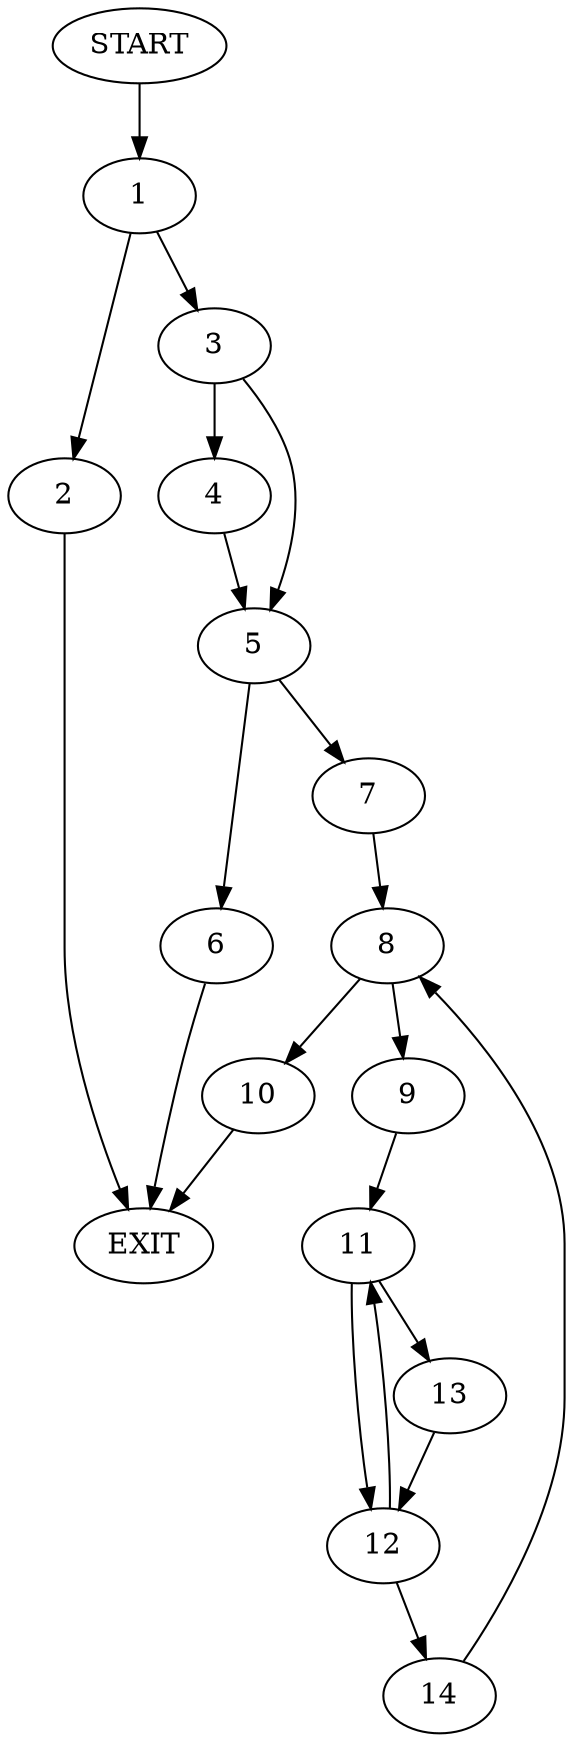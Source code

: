 digraph {
0 [label="START"]
15 [label="EXIT"]
0 -> 1
1 -> 2
1 -> 3
3 -> 4
3 -> 5
2 -> 15
4 -> 5
5 -> 6
5 -> 7
7 -> 8
6 -> 15
8 -> 9
8 -> 10
10 -> 15
9 -> 11
11 -> 12
11 -> 13
13 -> 12
12 -> 11
12 -> 14
14 -> 8
}
